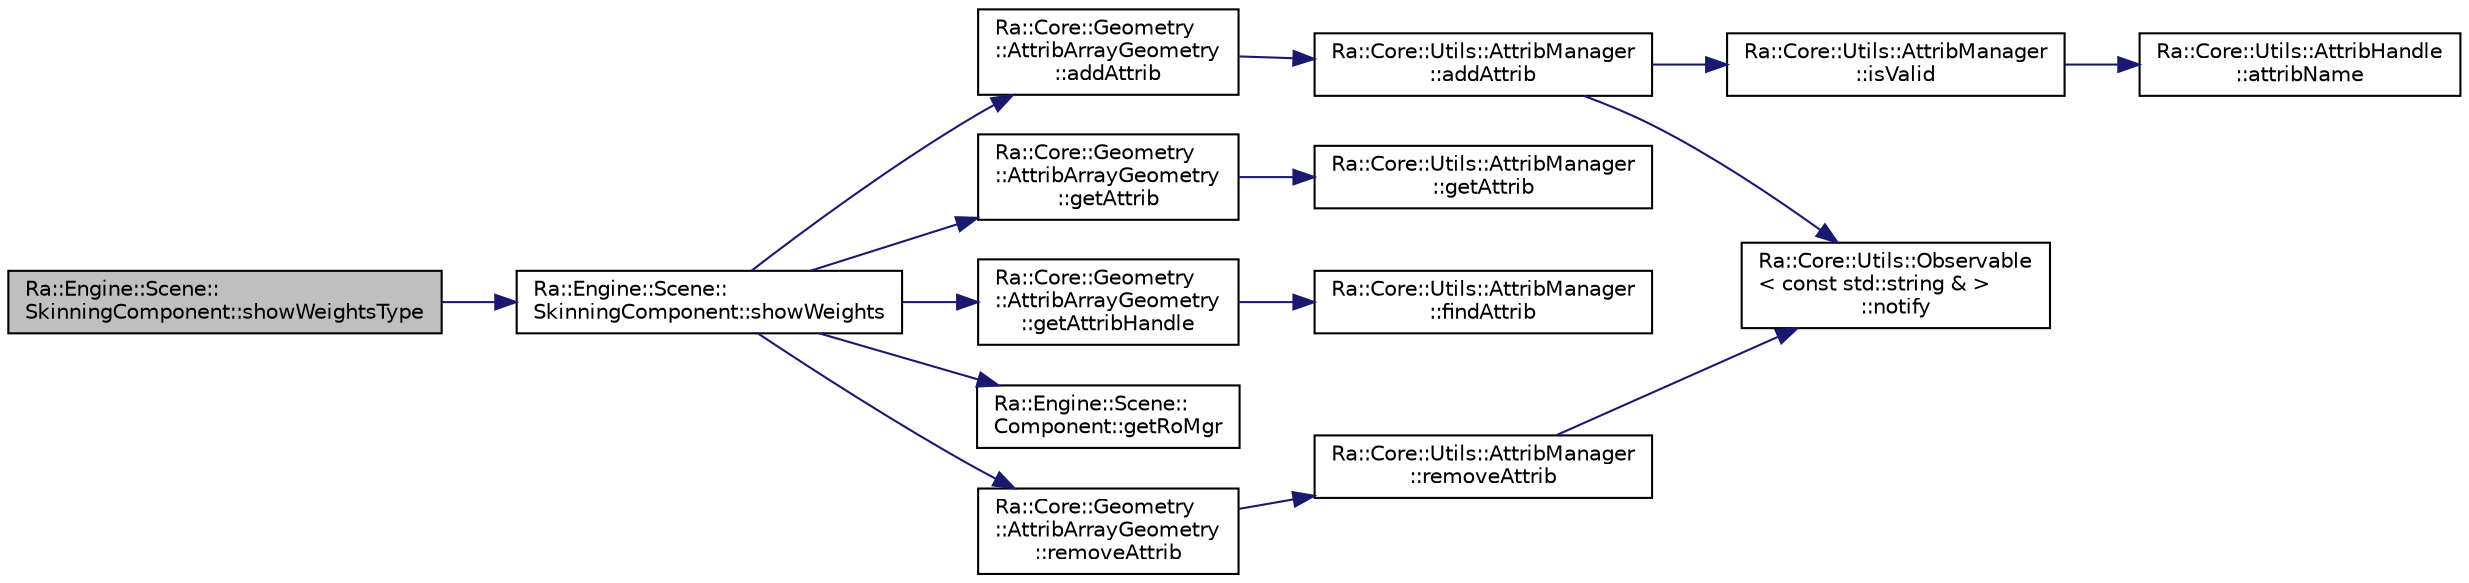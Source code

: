 digraph "Ra::Engine::Scene::SkinningComponent::showWeightsType"
{
 // INTERACTIVE_SVG=YES
 // LATEX_PDF_SIZE
  edge [fontname="Helvetica",fontsize="10",labelfontname="Helvetica",labelfontsize="10"];
  node [fontname="Helvetica",fontsize="10",shape=record];
  rankdir="LR";
  Node1 [label="Ra::Engine::Scene::\lSkinningComponent::showWeightsType",height=0.2,width=0.4,color="black", fillcolor="grey75", style="filled", fontcolor="black",tooltip="Set the type of skinning weight to display."];
  Node1 -> Node2 [color="midnightblue",fontsize="10",style="solid",fontname="Helvetica"];
  Node2 [label="Ra::Engine::Scene::\lSkinningComponent::showWeights",height=0.2,width=0.4,color="black", fillcolor="white", style="filled",URL="$classRa_1_1Engine_1_1Scene_1_1SkinningComponent.html#acb0c9f8ee61577b0f8ff4266a2d0033a",tooltip="Toggles display of skinning weights."];
  Node2 -> Node3 [color="midnightblue",fontsize="10",style="solid",fontname="Helvetica"];
  Node3 [label="Ra::Core::Geometry\l::AttribArrayGeometry\l::addAttrib",height=0.2,width=0.4,color="black", fillcolor="white", style="filled",URL="$classRa_1_1Core_1_1Geometry_1_1AttribArrayGeometry.html#ae1956b0396dadd84f55a12f2160e5671",tooltip=" "];
  Node3 -> Node4 [color="midnightblue",fontsize="10",style="solid",fontname="Helvetica"];
  Node4 [label="Ra::Core::Utils::AttribManager\l::addAttrib",height=0.2,width=0.4,color="black", fillcolor="white", style="filled",URL="$classRa_1_1Core_1_1Utils_1_1AttribManager.html#ac2d3cdc360ffe1904a15ff8504de95b8",tooltip=" "];
  Node4 -> Node5 [color="midnightblue",fontsize="10",style="solid",fontname="Helvetica"];
  Node5 [label="Ra::Core::Utils::AttribManager\l::isValid",height=0.2,width=0.4,color="black", fillcolor="white", style="filled",URL="$classRa_1_1Core_1_1Utils_1_1AttribManager.html#ae61e2c70f407d49d854ee4b98a39121f",tooltip="Return true if h correspond to an existing attribute in *this."];
  Node5 -> Node6 [color="midnightblue",fontsize="10",style="solid",fontname="Helvetica"];
  Node6 [label="Ra::Core::Utils::AttribHandle\l::attribName",height=0.2,width=0.4,color="black", fillcolor="white", style="filled",URL="$classRa_1_1Core_1_1Utils_1_1AttribHandle.html#a17afbd6718234d480c05258369bdfde9",tooltip=" "];
  Node4 -> Node7 [color="midnightblue",fontsize="10",style="solid",fontname="Helvetica"];
  Node7 [label="Ra::Core::Utils::Observable\l\< const std::string & \>\l::notify",height=0.2,width=0.4,color="black", fillcolor="white", style="filled",URL="$classRa_1_1Core_1_1Utils_1_1Observable.html#a7e5fe761726d56a51f95192eb6555f8f",tooltip="Notify (i.e. call) each attached observer with argument p."];
  Node2 -> Node8 [color="midnightblue",fontsize="10",style="solid",fontname="Helvetica"];
  Node8 [label="Ra::Core::Geometry\l::AttribArrayGeometry\l::getAttrib",height=0.2,width=0.4,color="black", fillcolor="white", style="filled",URL="$classRa_1_1Core_1_1Geometry_1_1AttribArrayGeometry.html#aeb68d9cd8cf8c1e05886a23f0ad33c59",tooltip=" "];
  Node8 -> Node9 [color="midnightblue",fontsize="10",style="solid",fontname="Helvetica"];
  Node9 [label="Ra::Core::Utils::AttribManager\l::getAttrib",height=0.2,width=0.4,color="black", fillcolor="white", style="filled",URL="$classRa_1_1Core_1_1Utils_1_1AttribManager.html#ae0cb7281ec72606a5392602b4ea50d2c",tooltip=" "];
  Node2 -> Node10 [color="midnightblue",fontsize="10",style="solid",fontname="Helvetica"];
  Node10 [label="Ra::Core::Geometry\l::AttribArrayGeometry\l::getAttribHandle",height=0.2,width=0.4,color="black", fillcolor="white", style="filled",URL="$classRa_1_1Core_1_1Geometry_1_1AttribArrayGeometry.html#a25adccb0a28277580c023e2cd4adb0b0",tooltip=" "];
  Node10 -> Node11 [color="midnightblue",fontsize="10",style="solid",fontname="Helvetica"];
  Node11 [label="Ra::Core::Utils::AttribManager\l::findAttrib",height=0.2,width=0.4,color="black", fillcolor="white", style="filled",URL="$classRa_1_1Core_1_1Utils_1_1AttribManager.html#af89047a2747bc4e08144bbb3477e1d8e",tooltip="findAttrib Grab an attribute handler by name."];
  Node2 -> Node12 [color="midnightblue",fontsize="10",style="solid",fontname="Helvetica"];
  Node12 [label="Ra::Engine::Scene::\lComponent::getRoMgr",height=0.2,width=0.4,color="black", fillcolor="white", style="filled",URL="$classRa_1_1Engine_1_1Scene_1_1Component.html#a32a4bfb4e9b24644d680db3852099ff3",tooltip="Shortcut to access the render object manager."];
  Node2 -> Node13 [color="midnightblue",fontsize="10",style="solid",fontname="Helvetica"];
  Node13 [label="Ra::Core::Geometry\l::AttribArrayGeometry\l::removeAttrib",height=0.2,width=0.4,color="black", fillcolor="white", style="filled",URL="$classRa_1_1Core_1_1Geometry_1_1AttribArrayGeometry.html#ac46efab2f82a6946ea1d11d440fb10b5",tooltip=" "];
  Node13 -> Node14 [color="midnightblue",fontsize="10",style="solid",fontname="Helvetica"];
  Node14 [label="Ra::Core::Utils::AttribManager\l::removeAttrib",height=0.2,width=0.4,color="black", fillcolor="white", style="filled",URL="$classRa_1_1Core_1_1Utils_1_1AttribManager.html#aeb28dcc5c1980e1fc7da191eb69bcbcb",tooltip=" "];
  Node14 -> Node7 [color="midnightblue",fontsize="10",style="solid",fontname="Helvetica"];
}
